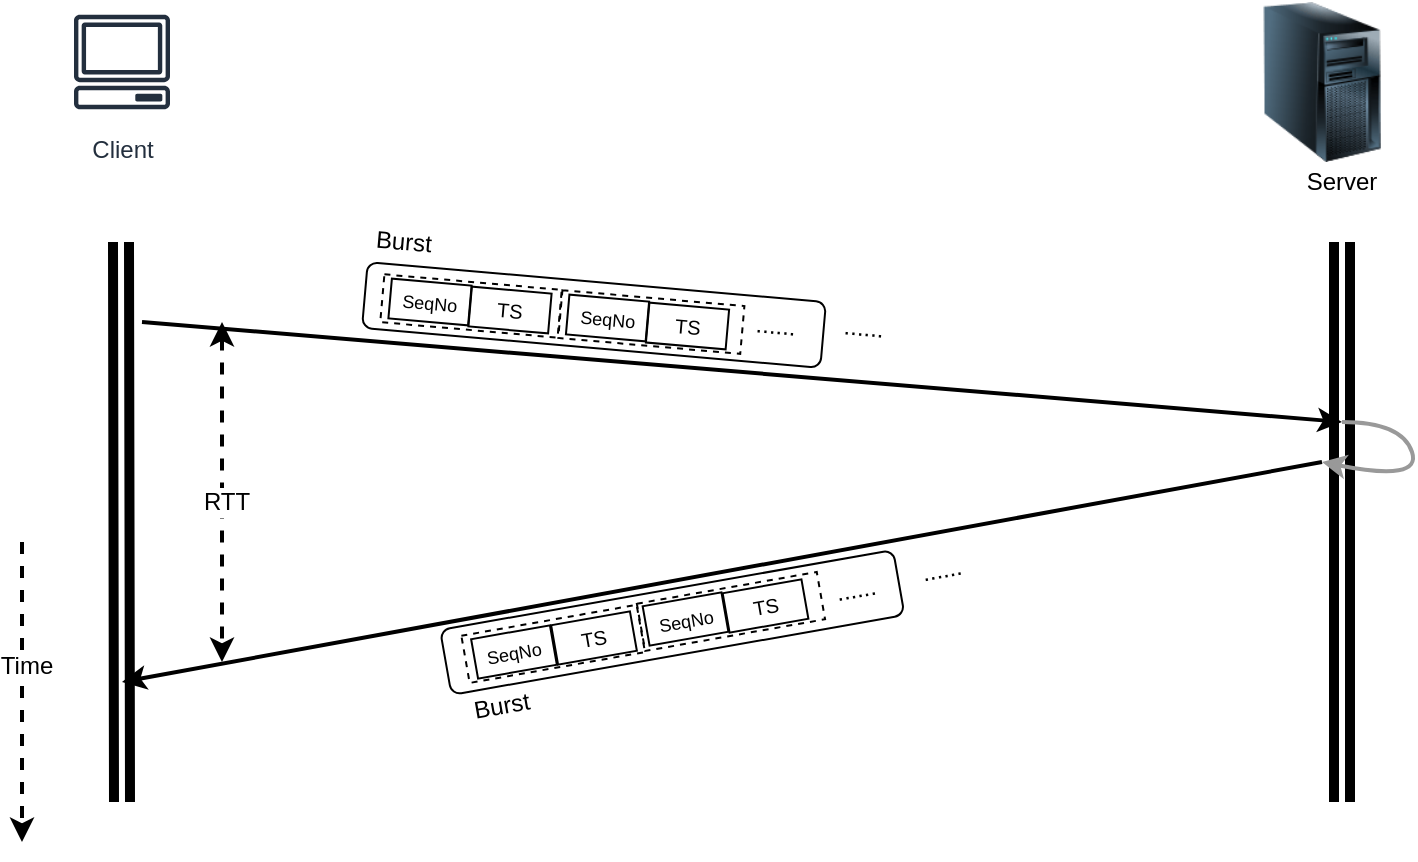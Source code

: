 <mxfile version="12.6.6" type="github">
  <diagram id="kYeky8b0LC1dGFlgTo5r" name="Page-1">
    <mxGraphModel dx="766" dy="1765" grid="1" gridSize="10" guides="1" tooltips="1" connect="1" arrows="1" fold="1" page="1" pageScale="1" pageWidth="850" pageHeight="1100" math="0" shadow="0">
      <root>
        <mxCell id="0"/>
        <mxCell id="1" parent="0"/>
        <mxCell id="nLx0mnERVW1Fyyu8IXdI-83" value="" style="rounded=0;whiteSpace=wrap;html=1;strokeColor=#000000;fillColor=none;rotation=350;dashed=1;" vertex="1" parent="1">
          <mxGeometry x="348.82" y="372.75" width="91.33" height="23.98" as="geometry"/>
        </mxCell>
        <mxCell id="nLx0mnERVW1Fyyu8IXdI-80" value="" style="rounded=0;whiteSpace=wrap;html=1;strokeColor=#000000;fillColor=none;rotation=350;dashed=1;" vertex="1" parent="1">
          <mxGeometry x="261.08" y="388.96" width="89" height="23.98" as="geometry"/>
        </mxCell>
        <mxCell id="nLx0mnERVW1Fyyu8IXdI-85" value="" style="rounded=1;whiteSpace=wrap;html=1;strokeColor=#000000;fillColor=none;rotation=350;" vertex="1" parent="1">
          <mxGeometry x="250.15" y="373.73" width="230" height="33" as="geometry"/>
        </mxCell>
        <mxCell id="nLx0mnERVW1Fyyu8IXdI-2" value="Client" style="outlineConnect=0;fontColor=#232F3E;gradientColor=none;strokeColor=#232F3E;fillColor=#ffffff;dashed=0;verticalLabelPosition=bottom;verticalAlign=top;align=center;html=1;fontSize=12;fontStyle=0;aspect=fixed;shape=mxgraph.aws4.resourceIcon;resIcon=mxgraph.aws4.client;" vertex="1" parent="1">
          <mxGeometry x="60" y="80" width="60" height="60" as="geometry"/>
        </mxCell>
        <mxCell id="nLx0mnERVW1Fyyu8IXdI-3" value="" style="image;html=1;labelBackgroundColor=#ffffff;image=img/lib/clip_art/computers/Server_Tower_128x128.png" vertex="1" parent="1">
          <mxGeometry x="650" y="80" width="80" height="80" as="geometry"/>
        </mxCell>
        <mxCell id="nLx0mnERVW1Fyyu8IXdI-4" value="" style="shape=link;html=1;strokeWidth=5;" edge="1" parent="1">
          <mxGeometry width="50" height="50" relative="1" as="geometry">
            <mxPoint x="90" y="480" as="sourcePoint"/>
            <mxPoint x="89.5" y="200" as="targetPoint"/>
          </mxGeometry>
        </mxCell>
        <mxCell id="nLx0mnERVW1Fyyu8IXdI-5" value="" style="shape=link;html=1;strokeWidth=5;" edge="1" parent="1">
          <mxGeometry width="50" height="50" relative="1" as="geometry">
            <mxPoint x="700" y="480" as="sourcePoint"/>
            <mxPoint x="700" y="200" as="targetPoint"/>
          </mxGeometry>
        </mxCell>
        <mxCell id="nLx0mnERVW1Fyyu8IXdI-6" value="Server" style="text;html=1;strokeColor=none;fillColor=none;align=center;verticalAlign=middle;whiteSpace=wrap;rounded=0;" vertex="1" parent="1">
          <mxGeometry x="680" y="160" width="40" height="20" as="geometry"/>
        </mxCell>
        <mxCell id="nLx0mnERVW1Fyyu8IXdI-7" value="" style="endArrow=classic;html=1;strokeWidth=2;" edge="1" parent="1">
          <mxGeometry width="50" height="50" relative="1" as="geometry">
            <mxPoint x="100" y="240" as="sourcePoint"/>
            <mxPoint x="700" y="290" as="targetPoint"/>
          </mxGeometry>
        </mxCell>
        <mxCell id="nLx0mnERVW1Fyyu8IXdI-8" value="" style="endArrow=classic;dashed=1;html=1;strokeWidth=2;endFill=1;" edge="1" parent="1">
          <mxGeometry width="50" height="50" relative="1" as="geometry">
            <mxPoint x="40" y="350" as="sourcePoint"/>
            <mxPoint x="40" y="500" as="targetPoint"/>
            <Array as="points"/>
          </mxGeometry>
        </mxCell>
        <mxCell id="nLx0mnERVW1Fyyu8IXdI-10" value="Time" style="text;html=1;align=center;verticalAlign=middle;resizable=0;points=[];labelBackgroundColor=#ffffff;" vertex="1" connectable="0" parent="nLx0mnERVW1Fyyu8IXdI-8">
          <mxGeometry x="-0.18" y="2" relative="1" as="geometry">
            <mxPoint as="offset"/>
          </mxGeometry>
        </mxCell>
        <mxCell id="nLx0mnERVW1Fyyu8IXdI-15" value="" style="endArrow=classic;html=1;strokeWidth=2;" edge="1" parent="1">
          <mxGeometry width="50" height="50" relative="1" as="geometry">
            <mxPoint x="690" y="310" as="sourcePoint"/>
            <mxPoint x="90" y="420" as="targetPoint"/>
          </mxGeometry>
        </mxCell>
        <mxCell id="nLx0mnERVW1Fyyu8IXdI-21" value="" style="endArrow=classic;dashed=1;html=1;strokeWidth=2;endFill=1;startArrow=classic;startFill=1;" edge="1" parent="1">
          <mxGeometry width="50" height="50" relative="1" as="geometry">
            <mxPoint x="140" y="240" as="sourcePoint"/>
            <mxPoint x="140" y="410" as="targetPoint"/>
            <Array as="points"/>
          </mxGeometry>
        </mxCell>
        <mxCell id="nLx0mnERVW1Fyyu8IXdI-22" value="RTT" style="text;html=1;align=center;verticalAlign=middle;resizable=0;points=[];labelBackgroundColor=#ffffff;" vertex="1" connectable="0" parent="nLx0mnERVW1Fyyu8IXdI-21">
          <mxGeometry x="-0.18" y="2" relative="1" as="geometry">
            <mxPoint y="20" as="offset"/>
          </mxGeometry>
        </mxCell>
        <mxCell id="nLx0mnERVW1Fyyu8IXdI-77" value="" style="curved=1;endArrow=classic;html=1;strokeWidth=2;strokeColor=#999999;" edge="1" parent="1">
          <mxGeometry width="50" height="50" relative="1" as="geometry">
            <mxPoint x="700" y="290" as="sourcePoint"/>
            <mxPoint x="690" y="310" as="targetPoint"/>
            <Array as="points">
              <mxPoint x="730" y="290"/>
              <mxPoint x="740" y="320"/>
            </Array>
          </mxGeometry>
        </mxCell>
        <mxCell id="nLx0mnERVW1Fyyu8IXdI-78" value="&lt;font style=&quot;font-size: 9px&quot;&gt;SeqNo&lt;/font&gt;" style="rounded=0;whiteSpace=wrap;html=1;strokeColor=#000000;fillColor=none;rotation=350;" vertex="1" parent="1">
          <mxGeometry x="266" y="394.98" width="40" height="20" as="geometry"/>
        </mxCell>
        <mxCell id="nLx0mnERVW1Fyyu8IXdI-79" value="&lt;font size=&quot;1&quot;&gt;TS&lt;/font&gt;" style="rounded=0;whiteSpace=wrap;html=1;strokeColor=#000000;fillColor=none;rotation=350;" vertex="1" parent="1">
          <mxGeometry x="306" y="388" width="40" height="20" as="geometry"/>
        </mxCell>
        <mxCell id="nLx0mnERVW1Fyyu8IXdI-81" value="&lt;font style=&quot;font-size: 9px&quot;&gt;SeqNo&lt;/font&gt;" style="rounded=0;whiteSpace=wrap;html=1;strokeColor=#000000;fillColor=none;rotation=350;" vertex="1" parent="1">
          <mxGeometry x="351.76" y="378.5" width="40" height="20" as="geometry"/>
        </mxCell>
        <mxCell id="nLx0mnERVW1Fyyu8IXdI-82" value="&lt;font size=&quot;1&quot;&gt;TS&lt;/font&gt;" style="rounded=0;whiteSpace=wrap;html=1;strokeColor=#000000;fillColor=none;rotation=350;" vertex="1" parent="1">
          <mxGeometry x="391.76" y="372" width="40" height="20" as="geometry"/>
        </mxCell>
        <mxCell id="nLx0mnERVW1Fyyu8IXdI-86" value="Burst" style="text;html=1;strokeColor=none;fillColor=none;align=center;verticalAlign=middle;whiteSpace=wrap;rounded=0;rotation=350;" vertex="1" parent="1">
          <mxGeometry x="260" y="422" width="40" height="20" as="geometry"/>
        </mxCell>
        <mxCell id="nLx0mnERVW1Fyyu8IXdI-88" value="......" style="text;html=1;strokeColor=none;fillColor=none;align=center;verticalAlign=middle;whiteSpace=wrap;rounded=0;rotation=350;" vertex="1" parent="1">
          <mxGeometry x="436.76" y="363.5" width="40" height="20" as="geometry"/>
        </mxCell>
        <mxCell id="nLx0mnERVW1Fyyu8IXdI-89" value="......" style="text;html=1;strokeColor=none;fillColor=none;align=center;verticalAlign=middle;whiteSpace=wrap;rounded=0;rotation=350;" vertex="1" parent="1">
          <mxGeometry x="480.15" y="353.73" width="40" height="20" as="geometry"/>
        </mxCell>
        <mxCell id="nLx0mnERVW1Fyyu8IXdI-90" value="" style="rounded=1;whiteSpace=wrap;html=1;strokeColor=#000000;fillColor=none;rotation=5;" vertex="1" parent="1">
          <mxGeometry x="211.0" y="220.0" width="230" height="33" as="geometry"/>
        </mxCell>
        <mxCell id="nLx0mnERVW1Fyyu8IXdI-91" value="......" style="text;html=1;strokeColor=none;fillColor=none;align=center;verticalAlign=middle;whiteSpace=wrap;rounded=0;rotation=5;" vertex="1" parent="1">
          <mxGeometry x="441" y="233" width="40" height="20" as="geometry"/>
        </mxCell>
        <mxCell id="nLx0mnERVW1Fyyu8IXdI-92" value="" style="rounded=0;whiteSpace=wrap;html=1;strokeColor=#000000;fillColor=none;rotation=5;dashed=1;" vertex="1" parent="1">
          <mxGeometry x="220" y="220" width="89" height="23.98" as="geometry"/>
        </mxCell>
        <mxCell id="nLx0mnERVW1Fyyu8IXdI-94" value="&lt;font style=&quot;font-size: 9px&quot;&gt;SeqNo&lt;/font&gt;" style="rounded=0;whiteSpace=wrap;html=1;strokeColor=#000000;fillColor=none;rotation=5;" vertex="1" parent="1">
          <mxGeometry x="224" y="220" width="40" height="20" as="geometry"/>
        </mxCell>
        <mxCell id="nLx0mnERVW1Fyyu8IXdI-95" value="&lt;font size=&quot;1&quot;&gt;TS&lt;/font&gt;" style="rounded=0;whiteSpace=wrap;html=1;strokeColor=#000000;fillColor=none;rotation=5;" vertex="1" parent="1">
          <mxGeometry x="264" y="224" width="40" height="20" as="geometry"/>
        </mxCell>
        <mxCell id="nLx0mnERVW1Fyyu8IXdI-96" value="......" style="text;html=1;strokeColor=none;fillColor=none;align=center;verticalAlign=middle;whiteSpace=wrap;rounded=0;rotation=5;" vertex="1" parent="1">
          <mxGeometry x="396.76" y="232.02" width="40" height="20" as="geometry"/>
        </mxCell>
        <mxCell id="nLx0mnERVW1Fyyu8IXdI-97" value="" style="rounded=0;whiteSpace=wrap;html=1;strokeColor=#000000;fillColor=none;rotation=5;dashed=1;" vertex="1" parent="1">
          <mxGeometry x="309" y="228.02" width="91.33" height="23.98" as="geometry"/>
        </mxCell>
        <mxCell id="nLx0mnERVW1Fyyu8IXdI-99" value="&lt;font style=&quot;font-size: 9px&quot;&gt;SeqNo&lt;/font&gt;" style="rounded=0;whiteSpace=wrap;html=1;strokeColor=#000000;fillColor=none;rotation=5;" vertex="1" parent="1">
          <mxGeometry x="312.76" y="228.01" width="40" height="20" as="geometry"/>
        </mxCell>
        <mxCell id="nLx0mnERVW1Fyyu8IXdI-100" value="&lt;font size=&quot;1&quot;&gt;TS&lt;/font&gt;" style="rounded=0;whiteSpace=wrap;html=1;strokeColor=#000000;fillColor=none;rotation=5;" vertex="1" parent="1">
          <mxGeometry x="352.76" y="232.02" width="40" height="20" as="geometry"/>
        </mxCell>
        <mxCell id="nLx0mnERVW1Fyyu8IXdI-101" value="Burst" style="text;html=1;strokeColor=none;fillColor=none;align=center;verticalAlign=middle;whiteSpace=wrap;rounded=0;rotation=5;" vertex="1" parent="1">
          <mxGeometry x="211" y="190" width="40" height="20" as="geometry"/>
        </mxCell>
      </root>
    </mxGraphModel>
  </diagram>
</mxfile>
